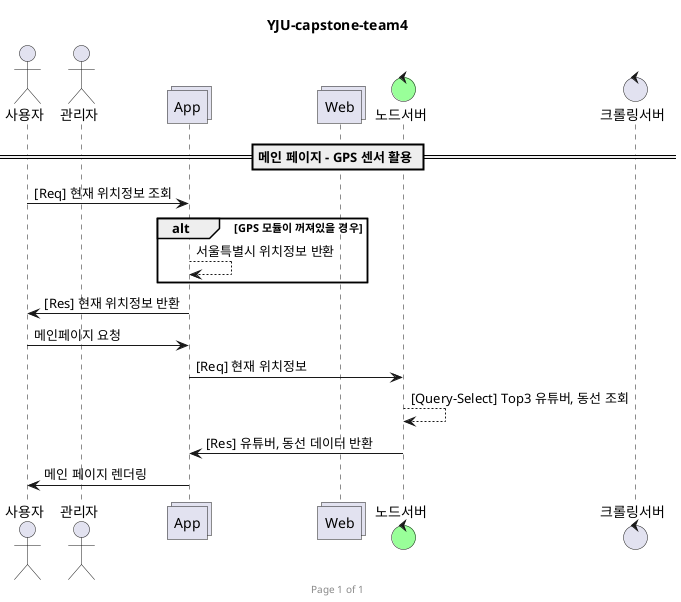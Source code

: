 @startuml

title YJU-capstone-team4
footer Page %page% of %lastpage%

actor 사용자 as User
actor 관리자 as Admin

collections App
collections Web
control 노드서버 as Node #99FF99
control 크롤링서버 as Lamda

== 메인 페이지 - GPS 센서 활용 ==
User -> App : [Req] 현재 위치정보 조회
    alt GPS 모듈이 꺼져있을 경우
        App --> App : 서울특별시 위치정보 반환
    end
App -> User : [Res] 현재 위치정보 반환

User -> App : 메인페이지 요청
App -> Node : [Req] 현재 위치정보
    Node --> Node : [Query-Select] Top3 유튜버, 동선 조회
Node -> App : [Res] 유튜버, 동선 데이터 반환
App -> User : 메인 페이지 렌더링
@enduml
